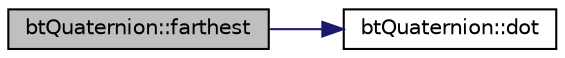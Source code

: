 digraph "btQuaternion::farthest"
{
  edge [fontname="Helvetica",fontsize="10",labelfontname="Helvetica",labelfontsize="10"];
  node [fontname="Helvetica",fontsize="10",shape=record];
  rankdir="LR";
  Node1 [label="btQuaternion::farthest",height=0.2,width=0.4,color="black", fillcolor="grey75", style="filled", fontcolor="black"];
  Node1 -> Node2 [color="midnightblue",fontsize="10",style="solid",fontname="Helvetica"];
  Node2 [label="btQuaternion::dot",height=0.2,width=0.4,color="black", fillcolor="white", style="filled",URL="$classbt_quaternion.html#a37e450f3206a7b6f3f55049e297fb403",tooltip="Return the dot product between this quaternion and another. "];
}
